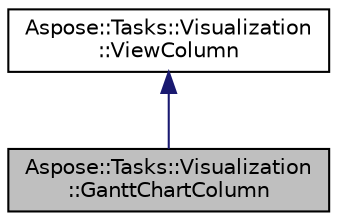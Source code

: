 digraph "Aspose::Tasks::Visualization::GanttChartColumn"
{
 // LATEX_PDF_SIZE
  edge [fontname="Helvetica",fontsize="10",labelfontname="Helvetica",labelfontsize="10"];
  node [fontname="Helvetica",fontsize="10",shape=record];
  Node1 [label="Aspose::Tasks::Visualization\l::GanttChartColumn",height=0.2,width=0.4,color="black", fillcolor="grey75", style="filled", fontcolor="black",tooltip="Project's view class"];
  Node2 -> Node1 [dir="back",color="midnightblue",fontsize="10",style="solid",fontname="Helvetica"];
  Node2 [label="Aspose::Tasks::Visualization\l::ViewColumn",height=0.2,width=0.4,color="black", fillcolor="white", style="filled",URL="$class_aspose_1_1_tasks_1_1_visualization_1_1_view_column.html",tooltip="Represents a column in a project view."];
}
